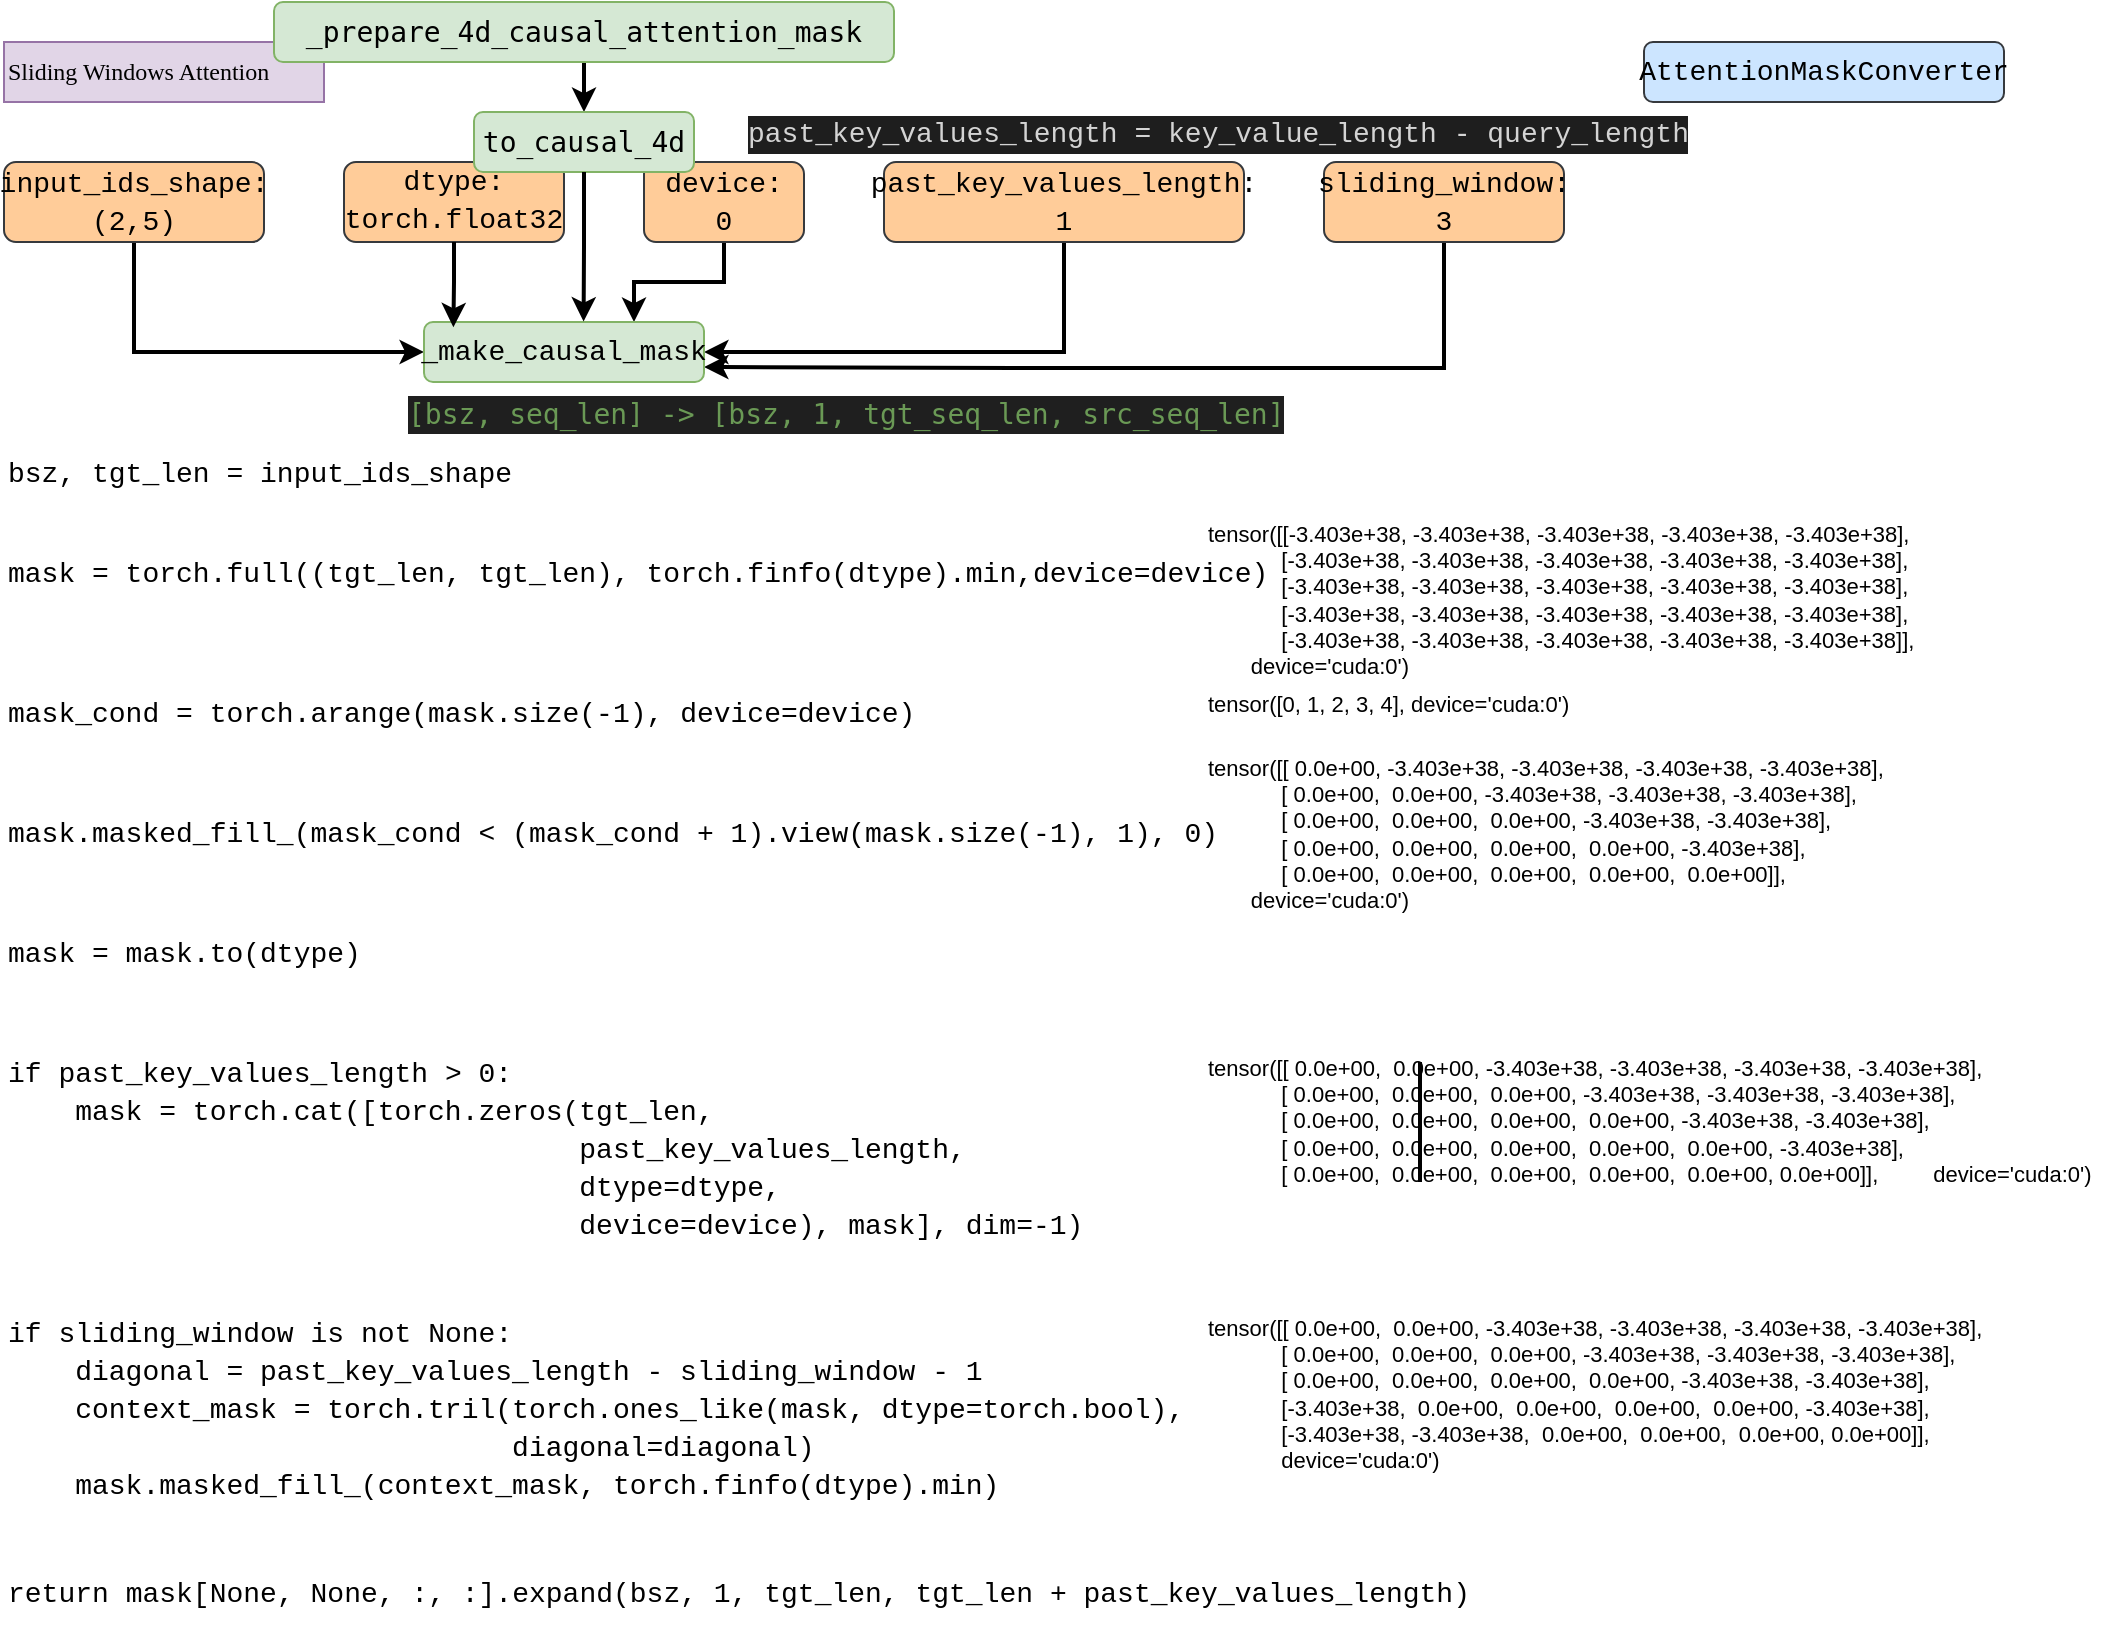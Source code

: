 <mxfile version="24.2.5" type="device">
  <diagram name="第 1 页" id="zpYY3T5udbyrj_bb9Btt">
    <mxGraphModel dx="1903" dy="1154" grid="1" gridSize="10" guides="1" tooltips="1" connect="1" arrows="1" fold="1" page="1" pageScale="1" pageWidth="1100" pageHeight="850" math="0" shadow="0">
      <root>
        <mxCell id="0" />
        <mxCell id="1" parent="0" />
        <mxCell id="Nfc84PNBoTLiPBviXg40-35" value="tensor([[ 0.0e+00, -3.403e+38, -3.403e+38, -3.403e+38, -3.403e+38],&#xa;            [ 0.0e+00,  0.0e+00, -3.403e+38, -3.403e+38, -3.403e+38],&#xa;            [ 0.0e+00,  0.0e+00,  0.0e+00, -3.403e+38, -3.403e+38],&#xa;            [ 0.0e+00,  0.0e+00,  0.0e+00,  0.0e+00, -3.403e+38],&#xa;            [ 0.0e+00,  0.0e+00,  0.0e+00,  0.0e+00,  0.0e+00]],&#xa;       device=&#39;cuda:0&#39;)" style="text;whiteSpace=wrap;fontFamily=Helvetica;fontSize=11;fontColor=default;labelBackgroundColor=default;" parent="1" vertex="1">
          <mxGeometry x="640" y="390" width="410" height="100" as="geometry" />
        </mxCell>
        <mxCell id="Nfc84PNBoTLiPBviXg40-15" value="tensor([[-3.403e+38, -3.403e+38, -3.403e+38, -3.403e+38, -3.403e+38],&#xa;            [-3.403e+38, -3.403e+38, -3.403e+38, -3.403e+38, -3.403e+38],&#xa;            [-3.403e+38, -3.403e+38, -3.403e+38, -3.403e+38, -3.403e+38],&#xa;            [-3.403e+38, -3.403e+38, -3.403e+38, -3.403e+38, -3.403e+38],&#xa;            [-3.403e+38, -3.403e+38, -3.403e+38, -3.403e+38, -3.403e+38]],&#xa;       device=&#39;cuda:0&#39;)" style="text;whiteSpace=wrap;fontFamily=Helvetica;fontSize=11;fontColor=default;labelBackgroundColor=default;" parent="1" vertex="1">
          <mxGeometry x="640" y="272.5" width="410" height="85" as="geometry" />
        </mxCell>
        <mxCell id="Nfc84PNBoTLiPBviXg40-1" value="&lt;font face=&quot;Verdana&quot;&gt;Sliding Windows Attention&lt;/font&gt;" style="rounded=0;whiteSpace=wrap;html=1;align=left;fillColor=#e1d5e7;strokeColor=#9673a6;" parent="1" vertex="1">
          <mxGeometry x="40" y="40" width="160" height="30" as="geometry" />
        </mxCell>
        <mxCell id="Nfc84PNBoTLiPBviXg40-26" style="edgeStyle=orthogonalEdgeStyle;rounded=0;orthogonalLoop=1;jettySize=auto;html=1;entryX=0;entryY=0.5;entryDx=0;entryDy=0;strokeColor=default;strokeWidth=2;align=center;verticalAlign=middle;fontFamily=Helvetica;fontSize=11;fontColor=default;labelBackgroundColor=default;endArrow=classic;" parent="1" source="Nfc84PNBoTLiPBviXg40-2" target="Nfc84PNBoTLiPBviXg40-7" edge="1">
          <mxGeometry relative="1" as="geometry">
            <Array as="points">
              <mxPoint x="105" y="195" />
            </Array>
          </mxGeometry>
        </mxCell>
        <mxCell id="Nfc84PNBoTLiPBviXg40-2" value="&lt;div style=&quot;font-family: Consolas, &amp;quot;Courier New&amp;quot;, monospace; font-size: 14px; line-height: 19px; white-space: pre;&quot;&gt;input_ids_shape:&lt;/div&gt;&lt;div style=&quot;font-family: Consolas, &amp;quot;Courier New&amp;quot;, monospace; font-size: 14px; line-height: 19px; white-space: pre;&quot;&gt;(2,5)&lt;/div&gt;" style="rounded=1;whiteSpace=wrap;html=1;labelBackgroundColor=none;fillColor=#ffcc99;strokeColor=#36393d;" parent="1" vertex="1">
          <mxGeometry x="40" y="100" width="130" height="40" as="geometry" />
        </mxCell>
        <mxCell id="Nfc84PNBoTLiPBviXg40-3" value="&lt;div style=&quot;line-height: 19px;&quot;&gt;&lt;div style=&quot;font-family: Consolas, &amp;quot;Courier New&amp;quot;, monospace; font-size: 14px; font-weight: normal; white-space: pre;&quot;&gt;&lt;span style=&quot;&quot;&gt;dtype:&lt;/span&gt;&lt;/div&gt;&lt;div style=&quot;&quot;&gt;&lt;font face=&quot;Consolas, Courier New, monospace&quot;&gt;&lt;span style=&quot;font-size: 14px; white-space: pre;&quot;&gt;torch.float32&lt;/span&gt;&lt;/font&gt;&lt;br&gt;&lt;/div&gt;&lt;/div&gt;" style="rounded=1;whiteSpace=wrap;html=1;labelBackgroundColor=none;fillColor=#ffcc99;strokeColor=#36393d;" parent="1" vertex="1">
          <mxGeometry x="210" y="100" width="110" height="40" as="geometry" />
        </mxCell>
        <mxCell id="Nfc84PNBoTLiPBviXg40-28" style="edgeStyle=orthogonalEdgeStyle;rounded=0;orthogonalLoop=1;jettySize=auto;html=1;entryX=0.75;entryY=0;entryDx=0;entryDy=0;strokeColor=default;strokeWidth=2;align=center;verticalAlign=middle;fontFamily=Helvetica;fontSize=11;fontColor=default;labelBackgroundColor=default;endArrow=classic;" parent="1" source="Nfc84PNBoTLiPBviXg40-4" target="Nfc84PNBoTLiPBviXg40-7" edge="1">
          <mxGeometry relative="1" as="geometry" />
        </mxCell>
        <mxCell id="Nfc84PNBoTLiPBviXg40-4" value="&lt;div style=&quot;font-family: Consolas, &amp;quot;Courier New&amp;quot;, monospace; font-size: 14px; line-height: 19px; white-space: pre;&quot;&gt;device:&lt;/div&gt;&lt;div style=&quot;font-family: Consolas, &amp;quot;Courier New&amp;quot;, monospace; font-size: 14px; line-height: 19px; white-space: pre;&quot;&gt;0&lt;/div&gt;" style="rounded=1;whiteSpace=wrap;html=1;labelBackgroundColor=none;fillColor=#ffcc99;strokeColor=#36393d;" parent="1" vertex="1">
          <mxGeometry x="360" y="100" width="80" height="40" as="geometry" />
        </mxCell>
        <mxCell id="Nfc84PNBoTLiPBviXg40-29" style="edgeStyle=orthogonalEdgeStyle;rounded=0;orthogonalLoop=1;jettySize=auto;html=1;entryX=1;entryY=0.5;entryDx=0;entryDy=0;strokeColor=default;strokeWidth=2;align=center;verticalAlign=middle;fontFamily=Helvetica;fontSize=11;fontColor=default;labelBackgroundColor=default;endArrow=classic;" parent="1" source="Nfc84PNBoTLiPBviXg40-5" target="Nfc84PNBoTLiPBviXg40-7" edge="1">
          <mxGeometry relative="1" as="geometry">
            <Array as="points">
              <mxPoint x="570" y="195" />
            </Array>
          </mxGeometry>
        </mxCell>
        <mxCell id="Nfc84PNBoTLiPBviXg40-5" value="&lt;div style=&quot;font-family: Consolas, &amp;quot;Courier New&amp;quot;, monospace; font-size: 14px; line-height: 19px; white-space: pre;&quot;&gt;past_key_values_length:&lt;/div&gt;&lt;div style=&quot;font-family: Consolas, &amp;quot;Courier New&amp;quot;, monospace; font-size: 14px; line-height: 19px; white-space: pre;&quot;&gt;1&lt;/div&gt;" style="rounded=1;whiteSpace=wrap;html=1;labelBackgroundColor=none;fillColor=#ffcc99;strokeColor=#36393d;" parent="1" vertex="1">
          <mxGeometry x="480" y="100" width="180" height="40" as="geometry" />
        </mxCell>
        <mxCell id="Nfc84PNBoTLiPBviXg40-30" style="edgeStyle=orthogonalEdgeStyle;rounded=0;orthogonalLoop=1;jettySize=auto;html=1;entryX=1;entryY=0.75;entryDx=0;entryDy=0;strokeColor=default;strokeWidth=2;align=center;verticalAlign=middle;fontFamily=Helvetica;fontSize=11;fontColor=default;labelBackgroundColor=default;endArrow=classic;" parent="1" source="Nfc84PNBoTLiPBviXg40-6" target="Nfc84PNBoTLiPBviXg40-7" edge="1">
          <mxGeometry relative="1" as="geometry">
            <Array as="points">
              <mxPoint x="760" y="203" />
              <mxPoint x="545" y="203" />
            </Array>
          </mxGeometry>
        </mxCell>
        <mxCell id="Nfc84PNBoTLiPBviXg40-6" value="&lt;div style=&quot;font-family: Consolas, &amp;quot;Courier New&amp;quot;, monospace; font-size: 14px; line-height: 19px; white-space: pre;&quot;&gt;sliding_window:&lt;/div&gt;&lt;div style=&quot;font-family: Consolas, &amp;quot;Courier New&amp;quot;, monospace; font-size: 14px; line-height: 19px; white-space: pre;&quot;&gt;3&lt;/div&gt;" style="rounded=1;whiteSpace=wrap;html=1;labelBackgroundColor=none;fillColor=#ffcc99;strokeColor=#36393d;" parent="1" vertex="1">
          <mxGeometry x="700" y="100" width="120" height="40" as="geometry" />
        </mxCell>
        <mxCell id="Nfc84PNBoTLiPBviXg40-7" value="&lt;div style=&quot;font-family: Consolas, &amp;quot;Courier New&amp;quot;, monospace; font-size: 14px; line-height: 19px; white-space: pre;&quot;&gt;_make_causal_mask&lt;/div&gt;" style="rounded=1;whiteSpace=wrap;html=1;labelBackgroundColor=none;fillColor=#d5e8d4;strokeColor=#82b366;" parent="1" vertex="1">
          <mxGeometry x="250" y="180" width="140" height="30" as="geometry" />
        </mxCell>
        <mxCell id="Nfc84PNBoTLiPBviXg40-13" value="&lt;div style=&quot;font-family: Consolas, &amp;quot;Courier New&amp;quot;, monospace; font-weight: normal; font-size: 14px; line-height: 19px; white-space: pre;&quot;&gt;&lt;div&gt;&lt;span style=&quot;&quot;&gt;bsz, tgt_len = input_ids_shape&lt;/span&gt;&lt;/div&gt;&lt;/div&gt;" style="text;whiteSpace=wrap;html=1;fontFamily=Helvetica;fontSize=11;labelBackgroundColor=default;" parent="1" vertex="1">
          <mxGeometry x="40" y="240" width="260" height="30" as="geometry" />
        </mxCell>
        <mxCell id="Nfc84PNBoTLiPBviXg40-14" value="&lt;div style=&quot;font-family: Consolas, &amp;quot;Courier New&amp;quot;, monospace; font-weight: normal; font-size: 14px; line-height: 19px; white-space: pre;&quot;&gt;&lt;div&gt;&lt;span style=&quot;&quot;&gt;mask = torch.full((tgt_len, tgt_len), &lt;/span&gt;torch.finfo(dtype).min,device=device)&lt;/div&gt;&lt;/div&gt;" style="text;whiteSpace=wrap;html=1;fontFamily=Helvetica;fontSize=11;labelBackgroundColor=default;" parent="1" vertex="1">
          <mxGeometry x="40" y="290" width="580" height="50" as="geometry" />
        </mxCell>
        <mxCell id="Nfc84PNBoTLiPBviXg40-16" value="&lt;div style=&quot;font-family: Consolas, &amp;quot;Courier New&amp;quot;, monospace; font-weight: normal; font-size: 14px; line-height: 19px; white-space: pre;&quot;&gt;&lt;div&gt;&lt;span style=&quot;&quot;&gt;mask_cond = torch.arange(mask.size(-&lt;/span&gt;&lt;span style=&quot;&quot;&gt;1&lt;/span&gt;&lt;span style=&quot;&quot;&gt;), device=device)&lt;/span&gt;&lt;/div&gt;&lt;/div&gt;" style="text;whiteSpace=wrap;html=1;fontFamily=Helvetica;fontSize=11;labelBackgroundColor=default;" parent="1" vertex="1">
          <mxGeometry x="40" y="360" width="450" height="40" as="geometry" />
        </mxCell>
        <mxCell id="Nfc84PNBoTLiPBviXg40-17" value="tensor([0, 1, 2, 3, 4], device=&#39;cuda:0&#39;)" style="text;whiteSpace=wrap;fontFamily=Helvetica;fontSize=11;fontColor=default;labelBackgroundColor=default;" parent="1" vertex="1">
          <mxGeometry x="640" y="357.5" width="210" height="40" as="geometry" />
        </mxCell>
        <mxCell id="Nfc84PNBoTLiPBviXg40-18" value="&lt;div style=&quot;font-family: Consolas, &amp;quot;Courier New&amp;quot;, monospace; font-weight: normal; font-size: 14px; line-height: 19px; white-space: pre;&quot;&gt;&lt;div&gt;&lt;span style=&quot;&quot;&gt;mask.masked_fill_(mask_cond &lt;/span&gt;&lt;span style=&quot;&quot;&gt;&amp;lt;&lt;/span&gt;&lt;span style=&quot;&quot;&gt; (mask_cond &lt;/span&gt;&lt;span style=&quot;&quot;&gt;+&lt;/span&gt;&lt;span style=&quot;&quot;&gt; &lt;/span&gt;&lt;span style=&quot;&quot;&gt;1&lt;/span&gt;&lt;span style=&quot;&quot;&gt;).view(mask.size(-&lt;/span&gt;&lt;span style=&quot;&quot;&gt;1&lt;/span&gt;&lt;span style=&quot;&quot;&gt;), &lt;/span&gt;&lt;span style=&quot;&quot;&gt;1&lt;/span&gt;&lt;span style=&quot;&quot;&gt;), &lt;/span&gt;&lt;span style=&quot;&quot;&gt;0&lt;/span&gt;&lt;span style=&quot;&quot;&gt;)&lt;/span&gt;&lt;/div&gt;&lt;/div&gt;" style="text;whiteSpace=wrap;html=1;fontFamily=Helvetica;fontSize=11;labelBackgroundColor=default;" parent="1" vertex="1">
          <mxGeometry x="40" y="420" width="560" height="40" as="geometry" />
        </mxCell>
        <mxCell id="Nfc84PNBoTLiPBviXg40-20" value="&lt;div style=&quot;font-family: Consolas, &amp;quot;Courier New&amp;quot;, monospace; font-weight: normal; font-size: 14px; line-height: 19px; white-space: pre;&quot;&gt;&lt;div&gt;&lt;span style=&quot;&quot;&gt;mask = mask.to(dtype)&lt;/span&gt;&lt;/div&gt;&lt;/div&gt;" style="text;whiteSpace=wrap;html=1;fontFamily=Helvetica;fontSize=11;labelBackgroundColor=default;" parent="1" vertex="1">
          <mxGeometry x="40" y="480" width="200" height="40" as="geometry" />
        </mxCell>
        <mxCell id="Nfc84PNBoTLiPBviXg40-22" value="&lt;div style=&quot;font-family: Consolas, &amp;quot;Courier New&amp;quot;, monospace; font-weight: normal; font-size: 14px; line-height: 19px; white-space: pre;&quot;&gt;&lt;div&gt;&lt;span style=&quot;&quot;&gt;if&lt;/span&gt;&lt;span style=&quot;&quot;&gt; past_key_values_length &amp;gt; &lt;/span&gt;&lt;span style=&quot;&quot;&gt;0&lt;/span&gt;&lt;span style=&quot;&quot;&gt;:&lt;/span&gt;&lt;/div&gt;&lt;div&gt;&lt;span style=&quot;&quot;&gt;&amp;nbsp; &amp;nbsp; mask = torch.cat([torch.zeros(tgt_len, &lt;/span&gt;&lt;/div&gt;&lt;div&gt;&lt;span style=&quot;&quot;&gt;&amp;nbsp; &amp;nbsp; &amp;nbsp; &amp;nbsp; &amp;nbsp; &amp;nbsp; &amp;nbsp; &amp;nbsp; &amp;nbsp; &amp;nbsp; &amp;nbsp; &amp;nbsp; &amp;nbsp; &amp;nbsp; &amp;nbsp; &amp;nbsp; &amp;nbsp; past_key_values_length, &lt;/span&gt;&lt;/div&gt;&lt;div&gt;&lt;span style=&quot;&quot;&gt;&amp;nbsp; &amp;nbsp; &amp;nbsp; &amp;nbsp; &amp;nbsp; &amp;nbsp; &amp;nbsp; &amp;nbsp; &amp;nbsp; &amp;nbsp; &amp;nbsp; &amp;nbsp; &amp;nbsp; &amp;nbsp; &amp;nbsp; &amp;nbsp; &amp;nbsp; dtype=dtype, &lt;/span&gt;&lt;/div&gt;&lt;div&gt;&lt;span style=&quot;&quot;&gt;&amp;nbsp; &amp;nbsp; &amp;nbsp; &amp;nbsp; &amp;nbsp; &amp;nbsp; &amp;nbsp; &amp;nbsp; &amp;nbsp; &amp;nbsp; &amp;nbsp; &amp;nbsp; &amp;nbsp; &amp;nbsp; &amp;nbsp; &amp;nbsp; &amp;nbsp; device=device), mask], dim=-&lt;/span&gt;&lt;span style=&quot;&quot;&gt;1&lt;/span&gt;&lt;span style=&quot;&quot;&gt;)&lt;/span&gt;&lt;/div&gt;&lt;/div&gt;" style="text;whiteSpace=wrap;html=1;fontFamily=Helvetica;fontSize=11;labelBackgroundColor=default;" parent="1" vertex="1">
          <mxGeometry x="40" y="540" width="530" height="110" as="geometry" />
        </mxCell>
        <mxCell id="Nfc84PNBoTLiPBviXg40-24" value="&lt;div style=&quot;font-family: Consolas, &amp;quot;Courier New&amp;quot;, monospace; font-weight: normal; font-size: 14px; line-height: 19px; white-space: pre;&quot;&gt;&lt;div&gt;&lt;span style=&quot;&quot;&gt;if&lt;/span&gt;&lt;span style=&quot;&quot;&gt; sliding_window &lt;/span&gt;&lt;span style=&quot;&quot;&gt;is&lt;/span&gt;&lt;span style=&quot;&quot;&gt; &lt;/span&gt;&lt;span style=&quot;&quot;&gt;not&lt;/span&gt;&lt;span style=&quot;&quot;&gt; &lt;/span&gt;&lt;span style=&quot;&quot;&gt;None&lt;/span&gt;&lt;span style=&quot;&quot;&gt;:&lt;/span&gt;&lt;/div&gt;&lt;div&gt;&lt;span style=&quot;&quot;&gt;&amp;nbsp; &amp;nbsp; diagonal = past_key_values_length - sliding_window - &lt;/span&gt;&lt;span style=&quot;&quot;&gt;1&lt;/span&gt;&lt;/div&gt;&lt;div&gt;&lt;span style=&quot;&quot;&gt;&amp;nbsp; &amp;nbsp; context_mask = torch.tril(torch.ones_like(mask, dtype=torch.bool), &lt;/span&gt;&lt;/div&gt;&lt;div&gt;&lt;span style=&quot;&quot;&gt;&amp;nbsp; &amp;nbsp; &amp;nbsp; &amp;nbsp; &amp;nbsp; &amp;nbsp; &amp;nbsp; &amp;nbsp; &amp;nbsp; &amp;nbsp; &amp;nbsp; &amp;nbsp; &amp;nbsp; &amp;nbsp; &amp;nbsp; diagonal=diagonal)&lt;/span&gt;&lt;/div&gt;&lt;div&gt;&lt;span style=&quot;&quot;&gt;&amp;nbsp; &amp;nbsp; mask.masked_fill_(context_mask, torch.finfo(dtype).min)&lt;/span&gt;&lt;/div&gt;&lt;/div&gt;" style="text;whiteSpace=wrap;html=1;fontFamily=Helvetica;fontSize=11;labelBackgroundColor=default;" parent="1" vertex="1">
          <mxGeometry x="40" y="670" width="560" height="120" as="geometry" />
        </mxCell>
        <mxCell id="Nfc84PNBoTLiPBviXg40-25" value="&lt;div style=&quot;font-family: Consolas, &amp;quot;Courier New&amp;quot;, monospace; font-weight: normal; font-size: 14px; line-height: 19px; white-space: pre;&quot;&gt;&lt;div&gt;&lt;span style=&quot;&quot;&gt;return&lt;/span&gt;&lt;span style=&quot;&quot;&gt; mask[&lt;/span&gt;&lt;span style=&quot;&quot;&gt;None&lt;/span&gt;&lt;span style=&quot;&quot;&gt;, &lt;/span&gt;&lt;span style=&quot;&quot;&gt;None&lt;/span&gt;&lt;span style=&quot;&quot;&gt;, :, :].expand(bsz, &lt;/span&gt;&lt;span style=&quot;&quot;&gt;1&lt;/span&gt;&lt;span style=&quot;&quot;&gt;, tgt_len, tgt_len + past_key_values_length)&lt;/span&gt;&lt;/div&gt;&lt;/div&gt;" style="text;whiteSpace=wrap;html=1;fontFamily=Helvetica;fontSize=11;labelBackgroundColor=default;" parent="1" vertex="1">
          <mxGeometry x="40" y="800" width="560" height="40" as="geometry" />
        </mxCell>
        <mxCell id="Nfc84PNBoTLiPBviXg40-27" style="edgeStyle=orthogonalEdgeStyle;rounded=0;orthogonalLoop=1;jettySize=auto;html=1;entryX=0.105;entryY=0.089;entryDx=0;entryDy=0;entryPerimeter=0;strokeColor=default;strokeWidth=2;align=center;verticalAlign=middle;fontFamily=Helvetica;fontSize=11;fontColor=default;labelBackgroundColor=default;endArrow=classic;" parent="1" source="Nfc84PNBoTLiPBviXg40-3" target="Nfc84PNBoTLiPBviXg40-7" edge="1">
          <mxGeometry relative="1" as="geometry" />
        </mxCell>
        <mxCell id="Nfc84PNBoTLiPBviXg40-36" value="tensor([[ 0.0e+00,  0.0e+00, -3.403e+38, -3.403e+38, -3.403e+38, -3.403e+38],&#xa;            [ 0.0e+00,  0.0e+00,  0.0e+00, -3.403e+38, -3.403e+38, -3.403e+38],&#xa;            [ 0.0e+00,  0.0e+00,  0.0e+00,  0.0e+00, -3.403e+38, -3.403e+38],&#xa;            [ 0.0e+00,  0.0e+00,  0.0e+00,  0.0e+00,  0.0e+00, -3.403e+38],&#xa;            [ 0.0e+00,  0.0e+00,  0.0e+00,  0.0e+00,  0.0e+00, 0.0e+00]],         device=&#39;cuda:0&#39;)" style="text;whiteSpace=wrap;fontFamily=Helvetica;fontSize=11;fontColor=default;labelBackgroundColor=default;" parent="1" vertex="1">
          <mxGeometry x="640" y="540" width="460" height="90" as="geometry" />
        </mxCell>
        <mxCell id="Nfc84PNBoTLiPBviXg40-38" value="tensor([[ 0.0e+00,  0.0e+00, -3.403e+38, -3.403e+38, -3.403e+38, -3.403e+38],&#xa;            [ 0.0e+00,  0.0e+00,  0.0e+00, -3.403e+38, -3.403e+38, -3.403e+38],&#xa;            [ 0.0e+00,  0.0e+00,  0.0e+00,  0.0e+00, -3.403e+38, -3.403e+38],&#xa;            [-3.403e+38,  0.0e+00,  0.0e+00,  0.0e+00,  0.0e+00, -3.403e+38],&#xa;            [-3.403e+38, -3.403e+38,  0.0e+00,  0.0e+00,  0.0e+00, 0.0e+00]],             device=&#39;cuda:0&#39;)" style="text;whiteSpace=wrap;fontFamily=Helvetica;fontSize=11;fontColor=default;labelBackgroundColor=default;" parent="1" vertex="1">
          <mxGeometry x="640" y="670" width="460" height="90" as="geometry" />
        </mxCell>
        <mxCell id="Nfc84PNBoTLiPBviXg40-39" value="&lt;div style=&quot;color: #d4d4d4;background-color: #1e1e1e;font-family: Consolas, &#39;Courier New&#39;, monospace;font-weight: normal;font-size: 14px;line-height: 19px;white-space: pre;&quot;&gt;&lt;div&gt;&lt;span style=&quot;color: #d4d4d4;&quot;&gt;past_key_values_length = key_value_length - query_length&lt;/span&gt;&lt;/div&gt;&lt;/div&gt;" style="text;whiteSpace=wrap;html=1;fontFamily=Helvetica;fontSize=11;fontColor=default;labelBackgroundColor=default;" parent="1" vertex="1">
          <mxGeometry x="410" y="70" width="460" height="40" as="geometry" />
        </mxCell>
        <mxCell id="Nfc84PNBoTLiPBviXg40-40" value="&lt;div style=&quot;color: #d4d4d4;background-color: #1e1e1e;font-family: Consolas, &#39;Courier New&#39;, monospace;font-weight: normal;font-size: 14px;line-height: 19px;white-space: pre;&quot;&gt;&lt;br&gt;&lt;/div&gt;" style="text;whiteSpace=wrap;html=1;fontFamily=Helvetica;fontSize=11;fontColor=default;labelBackgroundColor=default;" parent="1" vertex="1">
          <mxGeometry x="800" y="20" width="200" height="40" as="geometry" />
        </mxCell>
        <mxCell id="Nfc84PNBoTLiPBviXg40-41" value="&lt;span style=&quot;font-family: Consolas, &amp;quot;Courier New&amp;quot;, monospace; font-size: 14px; font-style: normal; font-variant-ligatures: normal; font-variant-caps: normal; font-weight: 400; letter-spacing: normal; orphans: 2; text-align: left; text-indent: 0px; text-transform: none; widows: 2; word-spacing: 0px; -webkit-text-stroke-width: 0px; white-space: pre; text-decoration-thickness: initial; text-decoration-style: initial; text-decoration-color: initial; float: none; display: inline !important;&quot;&gt;AttentionMaskConverter&lt;/span&gt;" style="rounded=1;whiteSpace=wrap;html=1;fontFamily=Helvetica;fontSize=11;labelBackgroundColor=none;fillColor=#cce5ff;strokeColor=#36393d;" parent="1" vertex="1">
          <mxGeometry x="860" y="40" width="180" height="30" as="geometry" />
        </mxCell>
        <mxCell id="lEnp_m7gOt2027YtJ_6i-3" value="&lt;div style=&quot;color: #cccccc;background-color: #1f1f1f;font-family: &#39;Droid Sans Mono&#39;, &#39;monospace&#39;, monospace;font-weight: normal;font-size: 14px;line-height: 19px;white-space: pre;&quot;&gt;&lt;div&gt;&lt;span style=&quot;color: #6a9955;&quot;&gt;[bsz, seq_len] -&amp;gt; [bsz, 1, tgt_seq_len, src_seq_len]&lt;/span&gt;&lt;/div&gt;&lt;/div&gt;" style="text;whiteSpace=wrap;html=1;" vertex="1" parent="1">
          <mxGeometry x="240" y="210" width="470" height="40" as="geometry" />
        </mxCell>
        <mxCell id="lEnp_m7gOt2027YtJ_6i-5" value="" style="line;strokeWidth=2;direction=south;html=1;" vertex="1" parent="1">
          <mxGeometry x="743" y="550" width="10" height="60" as="geometry" />
        </mxCell>
        <mxCell id="lEnp_m7gOt2027YtJ_6i-8" value="" style="edgeStyle=orthogonalEdgeStyle;rounded=0;orthogonalLoop=1;jettySize=auto;html=1;strokeWidth=2;" edge="1" parent="1" source="lEnp_m7gOt2027YtJ_6i-6" target="lEnp_m7gOt2027YtJ_6i-7">
          <mxGeometry relative="1" as="geometry" />
        </mxCell>
        <mxCell id="lEnp_m7gOt2027YtJ_6i-6" value="&lt;div style=&quot;font-family: Consolas, &amp;quot;Courier New&amp;quot;, monospace; font-size: 14px; line-height: 19px; white-space: pre;&quot;&gt;&lt;span style=&quot;font-family: &amp;quot;Droid Sans Mono&amp;quot;, &amp;quot;monospace&amp;quot;, monospace; text-align: left;&quot;&gt;_prepare_4d_causal_attention_mask&lt;/span&gt;&lt;br&gt;&lt;/div&gt;" style="rounded=1;whiteSpace=wrap;html=1;labelBackgroundColor=none;fillColor=#d5e8d4;strokeColor=#82b366;fontColor=default;" vertex="1" parent="1">
          <mxGeometry x="175" y="20" width="310" height="30" as="geometry" />
        </mxCell>
        <mxCell id="lEnp_m7gOt2027YtJ_6i-7" value="&lt;div style=&quot;font-family: Consolas, &amp;quot;Courier New&amp;quot;, monospace; font-size: 14px; line-height: 19px; white-space: pre;&quot;&gt;&lt;span style=&quot;font-family: &amp;quot;Droid Sans Mono&amp;quot;, &amp;quot;monospace&amp;quot;, monospace; text-align: left;&quot;&gt;to_causal_4d&lt;/span&gt;&lt;br&gt;&lt;/div&gt;" style="rounded=1;whiteSpace=wrap;html=1;labelBackgroundColor=none;fillColor=#d5e8d4;strokeColor=#82b366;fontColor=default;" vertex="1" parent="1">
          <mxGeometry x="275" y="75" width="110" height="30" as="geometry" />
        </mxCell>
        <mxCell id="lEnp_m7gOt2027YtJ_6i-9" style="edgeStyle=orthogonalEdgeStyle;rounded=0;orthogonalLoop=1;jettySize=auto;html=1;entryX=0.57;entryY=-0.007;entryDx=0;entryDy=0;entryPerimeter=0;strokeWidth=2;" edge="1" parent="1" source="lEnp_m7gOt2027YtJ_6i-7" target="Nfc84PNBoTLiPBviXg40-7">
          <mxGeometry relative="1" as="geometry" />
        </mxCell>
      </root>
    </mxGraphModel>
  </diagram>
</mxfile>
